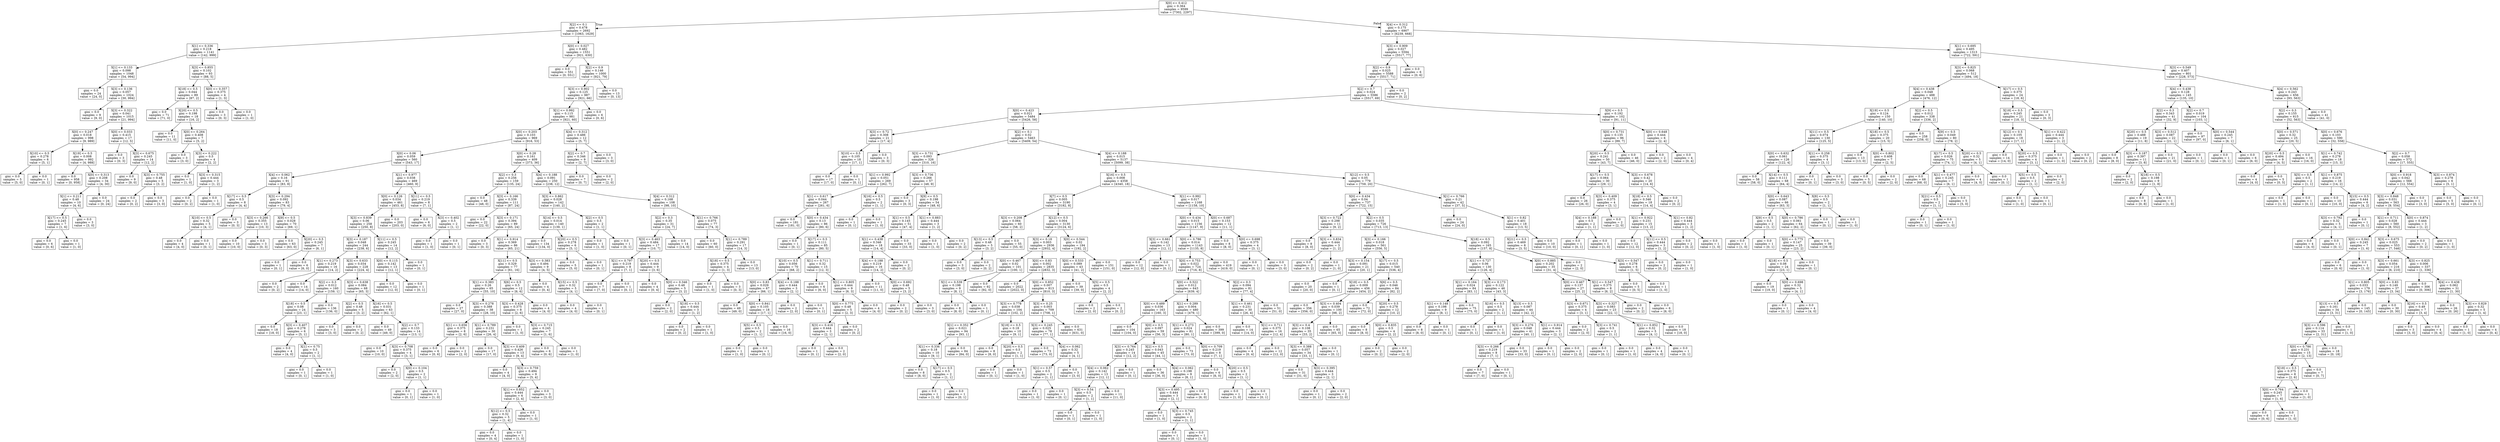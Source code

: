 digraph Tree {
node [shape=box] ;
0 [label="X[0] <= 0.412\ngini = 0.364\nsamples = 9599\nvalue = [7302, 2297]"] ;
1 [label="X[2] <= 0.1\ngini = 0.478\nsamples = 2692\nvalue = [1063, 1629]"] ;
0 -> 1 [labeldistance=2.5, labelangle=45, headlabel="True"] ;
2 [label="X[1] <= 0.336\ngini = 0.218\nsamples = 1141\nvalue = [142, 999]"] ;
1 -> 2 ;
3 [label="X[1] <= 0.133\ngini = 0.098\nsamples = 1048\nvalue = [54, 994]"] ;
2 -> 3 ;
4 [label="gini = 0.0\nsamples = 24\nvalue = [24, 0]"] ;
3 -> 4 ;
5 [label="X[3] <= 0.136\ngini = 0.057\nsamples = 1024\nvalue = [30, 994]"] ;
3 -> 5 ;
6 [label="gini = 0.0\nsamples = 9\nvalue = [9, 0]"] ;
5 -> 6 ;
7 [label="X[3] <= 0.322\ngini = 0.041\nsamples = 1015\nvalue = [21, 994]"] ;
5 -> 7 ;
8 [label="X[0] <= 0.247\ngini = 0.018\nsamples = 998\nvalue = [9, 989]"] ;
7 -> 8 ;
9 [label="X[10] <= 0.5\ngini = 0.278\nsamples = 6\nvalue = [5, 1]"] ;
8 -> 9 ;
10 [label="gini = 0.0\nsamples = 5\nvalue = [5, 0]"] ;
9 -> 10 ;
11 [label="gini = 0.0\nsamples = 1\nvalue = [0, 1]"] ;
9 -> 11 ;
12 [label="X[19] <= 0.5\ngini = 0.008\nsamples = 992\nvalue = [4, 988]"] ;
8 -> 12 ;
13 [label="gini = 0.0\nsamples = 958\nvalue = [0, 958]"] ;
12 -> 13 ;
14 [label="X[0] <= 0.313\ngini = 0.208\nsamples = 34\nvalue = [4, 30]"] ;
12 -> 14 ;
15 [label="X[1] <= 0.211\ngini = 0.48\nsamples = 10\nvalue = [4, 6]"] ;
14 -> 15 ;
16 [label="X[17] <= 0.5\ngini = 0.245\nsamples = 7\nvalue = [1, 6]"] ;
15 -> 16 ;
17 [label="gini = 0.0\nsamples = 6\nvalue = [0, 6]"] ;
16 -> 17 ;
18 [label="gini = 0.0\nsamples = 1\nvalue = [1, 0]"] ;
16 -> 18 ;
19 [label="gini = 0.0\nsamples = 3\nvalue = [3, 0]"] ;
15 -> 19 ;
20 [label="gini = 0.0\nsamples = 24\nvalue = [0, 24]"] ;
14 -> 20 ;
21 [label="X[0] <= 0.033\ngini = 0.415\nsamples = 17\nvalue = [12, 5]"] ;
7 -> 21 ;
22 [label="gini = 0.0\nsamples = 3\nvalue = [0, 3]"] ;
21 -> 22 ;
23 [label="X[3] <= 0.675\ngini = 0.245\nsamples = 14\nvalue = [12, 2]"] ;
21 -> 23 ;
24 [label="gini = 0.0\nsamples = 9\nvalue = [9, 0]"] ;
23 -> 24 ;
25 [label="X[3] <= 0.755\ngini = 0.48\nsamples = 5\nvalue = [3, 2]"] ;
23 -> 25 ;
26 [label="gini = 0.0\nsamples = 2\nvalue = [0, 2]"] ;
25 -> 26 ;
27 [label="gini = 0.0\nsamples = 3\nvalue = [3, 0]"] ;
25 -> 27 ;
28 [label="X[3] <= 0.855\ngini = 0.102\nsamples = 93\nvalue = [88, 5]"] ;
2 -> 28 ;
29 [label="X[18] <= 0.5\ngini = 0.044\nsamples = 89\nvalue = [87, 2]"] ;
28 -> 29 ;
30 [label="gini = 0.0\nsamples = 71\nvalue = [71, 0]"] ;
29 -> 30 ;
31 [label="X[20] <= 0.5\ngini = 0.198\nsamples = 18\nvalue = [16, 2]"] ;
29 -> 31 ;
32 [label="gini = 0.0\nsamples = 11\nvalue = [11, 0]"] ;
31 -> 32 ;
33 [label="X[0] <= 0.264\ngini = 0.408\nsamples = 7\nvalue = [5, 2]"] ;
31 -> 33 ;
34 [label="gini = 0.0\nsamples = 3\nvalue = [3, 0]"] ;
33 -> 34 ;
35 [label="X[3] <= 0.222\ngini = 0.5\nsamples = 4\nvalue = [2, 2]"] ;
33 -> 35 ;
36 [label="gini = 0.0\nsamples = 1\nvalue = [1, 0]"] ;
35 -> 36 ;
37 [label="X[3] <= 0.315\ngini = 0.444\nsamples = 3\nvalue = [1, 2]"] ;
35 -> 37 ;
38 [label="gini = 0.0\nsamples = 2\nvalue = [0, 2]"] ;
37 -> 38 ;
39 [label="gini = 0.0\nsamples = 1\nvalue = [1, 0]"] ;
37 -> 39 ;
40 [label="X[0] <= 0.357\ngini = 0.375\nsamples = 4\nvalue = [1, 3]"] ;
28 -> 40 ;
41 [label="gini = 0.0\nsamples = 3\nvalue = [0, 3]"] ;
40 -> 41 ;
42 [label="gini = 0.0\nsamples = 1\nvalue = [1, 0]"] ;
40 -> 42 ;
43 [label="X[0] <= 0.027\ngini = 0.482\nsamples = 1551\nvalue = [921, 630]"] ;
1 -> 43 ;
44 [label="gini = 0.0\nsamples = 551\nvalue = [0, 551]"] ;
43 -> 44 ;
45 [label="X[2] <= 0.9\ngini = 0.146\nsamples = 1000\nvalue = [921, 79]"] ;
43 -> 45 ;
46 [label="X[3] <= 0.902\ngini = 0.125\nsamples = 987\nvalue = [921, 66]"] ;
45 -> 46 ;
47 [label="X[1] <= 0.992\ngini = 0.115\nsamples = 981\nvalue = [921, 60]"] ;
46 -> 47 ;
48 [label="X[0] <= 0.203\ngini = 0.103\nsamples = 969\nvalue = [916, 53]"] ;
47 -> 48 ;
49 [label="X[0] <= 0.06\ngini = 0.059\nsamples = 560\nvalue = [543, 17]"] ;
48 -> 49 ;
50 [label="X[4] <= 0.062\ngini = 0.16\nsamples = 91\nvalue = [83, 8]"] ;
49 -> 50 ;
51 [label="X[17] <= 0.5\ngini = 0.5\nsamples = 8\nvalue = [4, 4]"] ;
50 -> 51 ;
52 [label="X[10] <= 0.5\ngini = 0.32\nsamples = 5\nvalue = [4, 1]"] ;
51 -> 52 ;
53 [label="gini = 0.0\nsamples = 4\nvalue = [4, 0]"] ;
52 -> 53 ;
54 [label="gini = 0.0\nsamples = 1\nvalue = [0, 1]"] ;
52 -> 54 ;
55 [label="gini = 0.0\nsamples = 3\nvalue = [0, 3]"] ;
51 -> 55 ;
56 [label="X[3] <= 0.294\ngini = 0.092\nsamples = 83\nvalue = [79, 4]"] ;
50 -> 56 ;
57 [label="X[3] <= 0.266\ngini = 0.355\nsamples = 13\nvalue = [10, 3]"] ;
56 -> 57 ;
58 [label="gini = 0.0\nsamples = 10\nvalue = [10, 0]"] ;
57 -> 58 ;
59 [label="gini = 0.0\nsamples = 3\nvalue = [0, 3]"] ;
57 -> 59 ;
60 [label="X[9] <= 0.5\ngini = 0.028\nsamples = 70\nvalue = [69, 1]"] ;
56 -> 60 ;
61 [label="gini = 0.0\nsamples = 63\nvalue = [63, 0]"] ;
60 -> 61 ;
62 [label="X[20] <= 0.5\ngini = 0.245\nsamples = 7\nvalue = [6, 1]"] ;
60 -> 62 ;
63 [label="gini = 0.0\nsamples = 1\nvalue = [0, 1]"] ;
62 -> 63 ;
64 [label="gini = 0.0\nsamples = 6\nvalue = [6, 0]"] ;
62 -> 64 ;
65 [label="X[1] <= 0.977\ngini = 0.038\nsamples = 469\nvalue = [460, 9]"] ;
49 -> 65 ;
66 [label="X[0] <= 0.126\ngini = 0.034\nsamples = 461\nvalue = [453, 8]"] ;
65 -> 66 ;
67 [label="X[3] <= 0.839\ngini = 0.06\nsamples = 258\nvalue = [250, 8]"] ;
66 -> 67 ;
68 [label="X[3] <= 0.187\ngini = 0.048\nsamples = 244\nvalue = [238, 6]"] ;
67 -> 68 ;
69 [label="X[1] <= 0.273\ngini = 0.219\nsamples = 16\nvalue = [14, 2]"] ;
68 -> 69 ;
70 [label="gini = 0.0\nsamples = 2\nvalue = [0, 2]"] ;
69 -> 70 ;
71 [label="gini = 0.0\nsamples = 14\nvalue = [14, 0]"] ;
69 -> 71 ;
72 [label="X[3] <= 0.633\ngini = 0.034\nsamples = 228\nvalue = [224, 4]"] ;
68 -> 72 ;
73 [label="X[2] <= 0.3\ngini = 0.012\nsamples = 160\nvalue = [159, 1]"] ;
72 -> 73 ;
74 [label="X[18] <= 0.5\ngini = 0.08\nsamples = 24\nvalue = [23, 1]"] ;
73 -> 74 ;
75 [label="gini = 0.0\nsamples = 18\nvalue = [18, 0]"] ;
74 -> 75 ;
76 [label="X[3] <= 0.407\ngini = 0.278\nsamples = 6\nvalue = [5, 1]"] ;
74 -> 76 ;
77 [label="gini = 0.0\nsamples = 4\nvalue = [4, 0]"] ;
76 -> 77 ;
78 [label="X[1] <= 0.75\ngini = 0.5\nsamples = 2\nvalue = [1, 1]"] ;
76 -> 78 ;
79 [label="gini = 0.0\nsamples = 1\nvalue = [0, 1]"] ;
78 -> 79 ;
80 [label="gini = 0.0\nsamples = 1\nvalue = [1, 0]"] ;
78 -> 80 ;
81 [label="gini = 0.0\nsamples = 136\nvalue = [136, 0]"] ;
73 -> 81 ;
82 [label="X[3] <= 0.638\ngini = 0.084\nsamples = 68\nvalue = [65, 3]"] ;
72 -> 82 ;
83 [label="X[2] <= 0.5\ngini = 0.48\nsamples = 5\nvalue = [3, 2]"] ;
82 -> 83 ;
84 [label="gini = 0.0\nsamples = 3\nvalue = [3, 0]"] ;
83 -> 84 ;
85 [label="gini = 0.0\nsamples = 2\nvalue = [0, 2]"] ;
83 -> 85 ;
86 [label="X[16] <= 0.5\ngini = 0.031\nsamples = 63\nvalue = [62, 1]"] ;
82 -> 86 ;
87 [label="gini = 0.0\nsamples = 49\nvalue = [49, 0]"] ;
86 -> 87 ;
88 [label="X[2] <= 0.7\ngini = 0.133\nsamples = 14\nvalue = [13, 1]"] ;
86 -> 88 ;
89 [label="gini = 0.0\nsamples = 10\nvalue = [10, 0]"] ;
88 -> 89 ;
90 [label="X[3] <= 0.708\ngini = 0.375\nsamples = 4\nvalue = [3, 1]"] ;
88 -> 90 ;
91 [label="gini = 0.0\nsamples = 2\nvalue = [2, 0]"] ;
90 -> 91 ;
92 [label="X[0] <= 0.104\ngini = 0.5\nsamples = 2\nvalue = [1, 1]"] ;
90 -> 92 ;
93 [label="gini = 0.0\nsamples = 1\nvalue = [0, 1]"] ;
92 -> 93 ;
94 [label="gini = 0.0\nsamples = 1\nvalue = [1, 0]"] ;
92 -> 94 ;
95 [label="X[11] <= 0.5\ngini = 0.245\nsamples = 14\nvalue = [12, 2]"] ;
67 -> 95 ;
96 [label="X[0] <= 0.115\ngini = 0.142\nsamples = 13\nvalue = [12, 1]"] ;
95 -> 96 ;
97 [label="gini = 0.0\nsamples = 12\nvalue = [12, 0]"] ;
96 -> 97 ;
98 [label="gini = 0.0\nsamples = 1\nvalue = [0, 1]"] ;
96 -> 98 ;
99 [label="gini = 0.0\nsamples = 1\nvalue = [0, 1]"] ;
95 -> 99 ;
100 [label="gini = 0.0\nsamples = 203\nvalue = [203, 0]"] ;
66 -> 100 ;
101 [label="X[11] <= 0.5\ngini = 0.219\nsamples = 8\nvalue = [7, 1]"] ;
65 -> 101 ;
102 [label="gini = 0.0\nsamples = 6\nvalue = [6, 0]"] ;
101 -> 102 ;
103 [label="X[3] <= 0.402\ngini = 0.5\nsamples = 2\nvalue = [1, 1]"] ;
101 -> 103 ;
104 [label="gini = 0.0\nsamples = 1\nvalue = [1, 0]"] ;
103 -> 104 ;
105 [label="gini = 0.0\nsamples = 1\nvalue = [0, 1]"] ;
103 -> 105 ;
106 [label="X[0] <= 0.28\ngini = 0.161\nsamples = 409\nvalue = [373, 36]"] ;
48 -> 106 ;
107 [label="X[2] <= 0.3\ngini = 0.256\nsamples = 159\nvalue = [135, 24]"] ;
106 -> 107 ;
108 [label="gini = 0.0\nsamples = 48\nvalue = [48, 0]"] ;
107 -> 108 ;
109 [label="X[3] <= 0.166\ngini = 0.339\nsamples = 111\nvalue = [87, 24]"] ;
107 -> 109 ;
110 [label="gini = 0.0\nsamples = 22\nvalue = [22, 0]"] ;
109 -> 110 ;
111 [label="X[3] <= 0.171\ngini = 0.394\nsamples = 89\nvalue = [65, 24]"] ;
109 -> 111 ;
112 [label="gini = 0.0\nsamples = 3\nvalue = [0, 3]"] ;
111 -> 112 ;
113 [label="X[1] <= 0.914\ngini = 0.369\nsamples = 86\nvalue = [65, 21]"] ;
111 -> 113 ;
114 [label="X[11] <= 0.5\ngini = 0.329\nsamples = 77\nvalue = [61, 16]"] ;
113 -> 114 ;
115 [label="X[1] <= 0.383\ngini = 0.26\nsamples = 65\nvalue = [55, 10]"] ;
114 -> 115 ;
116 [label="gini = 0.0\nsamples = 27\nvalue = [27, 0]"] ;
115 -> 116 ;
117 [label="X[3] <= 0.278\ngini = 0.388\nsamples = 38\nvalue = [28, 10]"] ;
115 -> 117 ;
118 [label="X[1] <= 0.656\ngini = 0.375\nsamples = 8\nvalue = [2, 6]"] ;
117 -> 118 ;
119 [label="gini = 0.0\nsamples = 6\nvalue = [0, 6]"] ;
118 -> 119 ;
120 [label="gini = 0.0\nsamples = 2\nvalue = [2, 0]"] ;
118 -> 120 ;
121 [label="X[1] <= 0.789\ngini = 0.231\nsamples = 30\nvalue = [26, 4]"] ;
117 -> 121 ;
122 [label="gini = 0.0\nsamples = 17\nvalue = [17, 0]"] ;
121 -> 122 ;
123 [label="X[3] <= 0.409\ngini = 0.426\nsamples = 13\nvalue = [9, 4]"] ;
121 -> 123 ;
124 [label="gini = 0.0\nsamples = 4\nvalue = [4, 0]"] ;
123 -> 124 ;
125 [label="X[3] <= 0.759\ngini = 0.494\nsamples = 9\nvalue = [5, 4]"] ;
123 -> 125 ;
126 [label="X[1] <= 0.852\ngini = 0.444\nsamples = 6\nvalue = [2, 4]"] ;
125 -> 126 ;
127 [label="X[12] <= 0.5\ngini = 0.32\nsamples = 5\nvalue = [1, 4]"] ;
126 -> 127 ;
128 [label="gini = 0.0\nsamples = 4\nvalue = [0, 4]"] ;
127 -> 128 ;
129 [label="gini = 0.0\nsamples = 1\nvalue = [1, 0]"] ;
127 -> 129 ;
130 [label="gini = 0.0\nsamples = 1\nvalue = [1, 0]"] ;
126 -> 130 ;
131 [label="gini = 0.0\nsamples = 3\nvalue = [3, 0]"] ;
125 -> 131 ;
132 [label="X[6] <= 0.5\ngini = 0.5\nsamples = 12\nvalue = [6, 6]"] ;
114 -> 132 ;
133 [label="X[3] <= 0.428\ngini = 0.375\nsamples = 8\nvalue = [2, 6]"] ;
132 -> 133 ;
134 [label="gini = 0.0\nsamples = 1\nvalue = [1, 0]"] ;
133 -> 134 ;
135 [label="X[3] <= 0.715\ngini = 0.245\nsamples = 7\nvalue = [1, 6]"] ;
133 -> 135 ;
136 [label="gini = 0.0\nsamples = 6\nvalue = [0, 6]"] ;
135 -> 136 ;
137 [label="gini = 0.0\nsamples = 1\nvalue = [1, 0]"] ;
135 -> 137 ;
138 [label="gini = 0.0\nsamples = 4\nvalue = [4, 0]"] ;
132 -> 138 ;
139 [label="X[3] <= 0.383\ngini = 0.494\nsamples = 9\nvalue = [4, 5]"] ;
113 -> 139 ;
140 [label="gini = 0.0\nsamples = 4\nvalue = [0, 4]"] ;
139 -> 140 ;
141 [label="X[15] <= 0.5\ngini = 0.32\nsamples = 5\nvalue = [4, 1]"] ;
139 -> 141 ;
142 [label="gini = 0.0\nsamples = 4\nvalue = [4, 0]"] ;
141 -> 142 ;
143 [label="gini = 0.0\nsamples = 1\nvalue = [0, 1]"] ;
141 -> 143 ;
144 [label="X[4] <= 0.188\ngini = 0.091\nsamples = 250\nvalue = [238, 12]"] ;
106 -> 144 ;
145 [label="X[3] <= 0.862\ngini = 0.028\nsamples = 142\nvalue = [140, 2]"] ;
144 -> 145 ;
146 [label="X[14] <= 0.5\ngini = 0.014\nsamples = 140\nvalue = [139, 1]"] ;
145 -> 146 ;
147 [label="gini = 0.0\nsamples = 134\nvalue = [134, 0]"] ;
146 -> 147 ;
148 [label="X[20] <= 0.5\ngini = 0.278\nsamples = 6\nvalue = [5, 1]"] ;
146 -> 148 ;
149 [label="gini = 0.0\nsamples = 5\nvalue = [5, 0]"] ;
148 -> 149 ;
150 [label="gini = 0.0\nsamples = 1\nvalue = [0, 1]"] ;
148 -> 150 ;
151 [label="X[2] <= 0.5\ngini = 0.5\nsamples = 2\nvalue = [1, 1]"] ;
145 -> 151 ;
152 [label="gini = 0.0\nsamples = 1\nvalue = [1, 0]"] ;
151 -> 152 ;
153 [label="gini = 0.0\nsamples = 1\nvalue = [0, 1]"] ;
151 -> 153 ;
154 [label="X[4] <= 0.312\ngini = 0.168\nsamples = 108\nvalue = [98, 10]"] ;
144 -> 154 ;
155 [label="X[2] <= 0.3\ngini = 0.35\nsamples = 31\nvalue = [24, 7]"] ;
154 -> 155 ;
156 [label="X[3] <= 0.463\ngini = 0.484\nsamples = 17\nvalue = [10, 7]"] ;
155 -> 156 ;
157 [label="X[1] <= 0.797\ngini = 0.219\nsamples = 8\nvalue = [7, 1]"] ;
156 -> 157 ;
158 [label="gini = 0.0\nsamples = 7\nvalue = [7, 0]"] ;
157 -> 158 ;
159 [label="gini = 0.0\nsamples = 1\nvalue = [0, 1]"] ;
157 -> 159 ;
160 [label="X[20] <= 0.5\ngini = 0.444\nsamples = 9\nvalue = [3, 6]"] ;
156 -> 160 ;
161 [label="gini = 0.0\nsamples = 4\nvalue = [0, 4]"] ;
160 -> 161 ;
162 [label="X[0] <= 0.346\ngini = 0.48\nsamples = 5\nvalue = [3, 2]"] ;
160 -> 162 ;
163 [label="gini = 0.0\nsamples = 2\nvalue = [2, 0]"] ;
162 -> 163 ;
164 [label="X[18] <= 0.5\ngini = 0.444\nsamples = 3\nvalue = [1, 2]"] ;
162 -> 164 ;
165 [label="gini = 0.0\nsamples = 2\nvalue = [0, 2]"] ;
164 -> 165 ;
166 [label="gini = 0.0\nsamples = 1\nvalue = [1, 0]"] ;
164 -> 166 ;
167 [label="gini = 0.0\nsamples = 14\nvalue = [14, 0]"] ;
155 -> 167 ;
168 [label="X[1] <= 0.766\ngini = 0.075\nsamples = 77\nvalue = [74, 3]"] ;
154 -> 168 ;
169 [label="gini = 0.0\nsamples = 60\nvalue = [60, 0]"] ;
168 -> 169 ;
170 [label="X[1] <= 0.789\ngini = 0.291\nsamples = 17\nvalue = [14, 3]"] ;
168 -> 170 ;
171 [label="X[18] <= 0.5\ngini = 0.375\nsamples = 4\nvalue = [1, 3]"] ;
170 -> 171 ;
172 [label="gini = 0.0\nsamples = 1\nvalue = [1, 0]"] ;
171 -> 172 ;
173 [label="gini = 0.0\nsamples = 3\nvalue = [0, 3]"] ;
171 -> 173 ;
174 [label="gini = 0.0\nsamples = 13\nvalue = [13, 0]"] ;
170 -> 174 ;
175 [label="X[4] <= 0.312\ngini = 0.486\nsamples = 12\nvalue = [5, 7]"] ;
47 -> 175 ;
176 [label="X[2] <= 0.7\ngini = 0.346\nsamples = 9\nvalue = [2, 7]"] ;
175 -> 176 ;
177 [label="gini = 0.0\nsamples = 7\nvalue = [0, 7]"] ;
176 -> 177 ;
178 [label="gini = 0.0\nsamples = 2\nvalue = [2, 0]"] ;
176 -> 178 ;
179 [label="gini = 0.0\nsamples = 3\nvalue = [3, 0]"] ;
175 -> 179 ;
180 [label="gini = 0.0\nsamples = 6\nvalue = [0, 6]"] ;
46 -> 180 ;
181 [label="gini = 0.0\nsamples = 13\nvalue = [0, 13]"] ;
45 -> 181 ;
182 [label="X[4] <= 0.312\ngini = 0.175\nsamples = 6907\nvalue = [6239, 668]"] ;
0 -> 182 [labeldistance=2.5, labelangle=-45, headlabel="False"] ;
183 [label="X[3] <= 0.909\ngini = 0.027\nsamples = 5594\nvalue = [5517, 77]"] ;
182 -> 183 ;
184 [label="X[2] <= 0.9\ngini = 0.025\nsamples = 5588\nvalue = [5517, 71]"] ;
183 -> 184 ;
185 [label="X[2] <= 0.7\ngini = 0.024\nsamples = 5586\nvalue = [5517, 69]"] ;
184 -> 185 ;
186 [label="X[0] <= 0.423\ngini = 0.021\nsamples = 5484\nvalue = [5426, 58]"] ;
185 -> 186 ;
187 [label="X[3] <= 0.72\ngini = 0.308\nsamples = 21\nvalue = [17, 4]"] ;
186 -> 187 ;
188 [label="X[10] <= 0.5\ngini = 0.105\nsamples = 18\nvalue = [17, 1]"] ;
187 -> 188 ;
189 [label="gini = 0.0\nsamples = 17\nvalue = [17, 0]"] ;
188 -> 189 ;
190 [label="gini = 0.0\nsamples = 1\nvalue = [0, 1]"] ;
188 -> 190 ;
191 [label="gini = 0.0\nsamples = 3\nvalue = [0, 3]"] ;
187 -> 191 ;
192 [label="X[2] <= 0.1\ngini = 0.02\nsamples = 5463\nvalue = [5409, 54]"] ;
186 -> 192 ;
193 [label="X[3] <= 0.731\ngini = 0.093\nsamples = 326\nvalue = [310, 16]"] ;
192 -> 193 ;
194 [label="X[1] <= 0.992\ngini = 0.051\nsamples = 269\nvalue = [262, 7]"] ;
193 -> 194 ;
195 [label="X[1] <= 0.617\ngini = 0.044\nsamples = 267\nvalue = [261, 6]"] ;
194 -> 195 ;
196 [label="gini = 0.0\nsamples = 181\nvalue = [181, 0]"] ;
195 -> 196 ;
197 [label="X[0] <= 0.434\ngini = 0.13\nsamples = 86\nvalue = [80, 6]"] ;
195 -> 197 ;
198 [label="gini = 0.0\nsamples = 1\nvalue = [0, 1]"] ;
197 -> 198 ;
199 [label="X[17] <= 0.5\ngini = 0.111\nsamples = 85\nvalue = [80, 5]"] ;
197 -> 199 ;
200 [label="X[10] <= 0.5\ngini = 0.056\nsamples = 70\nvalue = [68, 2]"] ;
199 -> 200 ;
201 [label="X[0] <= 0.83\ngini = 0.029\nsamples = 67\nvalue = [66, 1]"] ;
200 -> 201 ;
202 [label="gini = 0.0\nsamples = 49\nvalue = [49, 0]"] ;
201 -> 202 ;
203 [label="X[0] <= 0.841\ngini = 0.105\nsamples = 18\nvalue = [17, 1]"] ;
201 -> 203 ;
204 [label="X[5] <= 0.5\ngini = 0.5\nsamples = 2\nvalue = [1, 1]"] ;
203 -> 204 ;
205 [label="gini = 0.0\nsamples = 1\nvalue = [1, 0]"] ;
204 -> 205 ;
206 [label="gini = 0.0\nsamples = 1\nvalue = [0, 1]"] ;
204 -> 206 ;
207 [label="gini = 0.0\nsamples = 16\nvalue = [16, 0]"] ;
203 -> 207 ;
208 [label="X[4] <= 0.188\ngini = 0.444\nsamples = 3\nvalue = [2, 1]"] ;
200 -> 208 ;
209 [label="gini = 0.0\nsamples = 2\nvalue = [2, 0]"] ;
208 -> 209 ;
210 [label="gini = 0.0\nsamples = 1\nvalue = [0, 1]"] ;
208 -> 210 ;
211 [label="X[1] <= 0.711\ngini = 0.32\nsamples = 15\nvalue = [12, 3]"] ;
199 -> 211 ;
212 [label="gini = 0.0\nsamples = 6\nvalue = [6, 0]"] ;
211 -> 212 ;
213 [label="X[1] <= 0.805\ngini = 0.444\nsamples = 9\nvalue = [6, 3]"] ;
211 -> 213 ;
214 [label="X[0] <= 0.775\ngini = 0.48\nsamples = 5\nvalue = [2, 3]"] ;
213 -> 214 ;
215 [label="X[3] <= 0.416\ngini = 0.444\nsamples = 3\nvalue = [2, 1]"] ;
214 -> 215 ;
216 [label="gini = 0.0\nsamples = 1\nvalue = [0, 1]"] ;
215 -> 216 ;
217 [label="gini = 0.0\nsamples = 2\nvalue = [2, 0]"] ;
215 -> 217 ;
218 [label="gini = 0.0\nsamples = 2\nvalue = [0, 2]"] ;
214 -> 218 ;
219 [label="gini = 0.0\nsamples = 4\nvalue = [4, 0]"] ;
213 -> 219 ;
220 [label="X[16] <= 0.5\ngini = 0.5\nsamples = 2\nvalue = [1, 1]"] ;
194 -> 220 ;
221 [label="gini = 0.0\nsamples = 1\nvalue = [0, 1]"] ;
220 -> 221 ;
222 [label="gini = 0.0\nsamples = 1\nvalue = [1, 0]"] ;
220 -> 222 ;
223 [label="X[3] <= 0.736\ngini = 0.266\nsamples = 57\nvalue = [48, 9]"] ;
193 -> 223 ;
224 [label="gini = 0.0\nsamples = 3\nvalue = [0, 3]"] ;
223 -> 224 ;
225 [label="X[9] <= 0.5\ngini = 0.198\nsamples = 54\nvalue = [48, 6]"] ;
223 -> 225 ;
226 [label="X[1] <= 0.5\ngini = 0.145\nsamples = 51\nvalue = [47, 4]"] ;
225 -> 226 ;
227 [label="X[1] <= 0.438\ngini = 0.346\nsamples = 18\nvalue = [14, 4]"] ;
226 -> 227 ;
228 [label="X[4] <= 0.188\ngini = 0.219\nsamples = 16\nvalue = [14, 2]"] ;
227 -> 228 ;
229 [label="gini = 0.0\nsamples = 11\nvalue = [11, 0]"] ;
228 -> 229 ;
230 [label="X[0] <= 0.692\ngini = 0.48\nsamples = 5\nvalue = [3, 2]"] ;
228 -> 230 ;
231 [label="gini = 0.0\nsamples = 2\nvalue = [0, 2]"] ;
230 -> 231 ;
232 [label="gini = 0.0\nsamples = 3\nvalue = [3, 0]"] ;
230 -> 232 ;
233 [label="gini = 0.0\nsamples = 2\nvalue = [0, 2]"] ;
227 -> 233 ;
234 [label="gini = 0.0\nsamples = 33\nvalue = [33, 0]"] ;
226 -> 234 ;
235 [label="X[1] <= 0.883\ngini = 0.444\nsamples = 3\nvalue = [1, 2]"] ;
225 -> 235 ;
236 [label="gini = 0.0\nsamples = 1\nvalue = [1, 0]"] ;
235 -> 236 ;
237 [label="gini = 0.0\nsamples = 2\nvalue = [0, 2]"] ;
235 -> 237 ;
238 [label="X[4] <= 0.188\ngini = 0.015\nsamples = 5137\nvalue = [5099, 38]"] ;
192 -> 238 ;
239 [label="X[16] <= 0.5\ngini = 0.008\nsamples = 4358\nvalue = [4340, 18]"] ;
238 -> 239 ;
240 [label="X[7] <= 0.5\ngini = 0.005\nsamples = 3190\nvalue = [3182, 8]"] ;
239 -> 240 ;
241 [label="X[3] <= 0.208\ngini = 0.064\nsamples = 60\nvalue = [58, 2]"] ;
240 -> 241 ;
242 [label="X[13] <= 0.5\ngini = 0.48\nsamples = 5\nvalue = [3, 2]"] ;
241 -> 242 ;
243 [label="gini = 0.0\nsamples = 3\nvalue = [3, 0]"] ;
242 -> 243 ;
244 [label="gini = 0.0\nsamples = 2\nvalue = [0, 2]"] ;
242 -> 244 ;
245 [label="gini = 0.0\nsamples = 55\nvalue = [55, 0]"] ;
241 -> 245 ;
246 [label="X[12] <= 0.5\ngini = 0.004\nsamples = 3130\nvalue = [3124, 6]"] ;
240 -> 246 ;
247 [label="X[3] <= 0.18\ngini = 0.003\nsamples = 2936\nvalue = [2932, 4]"] ;
246 -> 247 ;
248 [label="X[0] <= 0.467\ngini = 0.02\nsamples = 101\nvalue = [100, 1]"] ;
247 -> 248 ;
249 [label="X[1] <= 0.539\ngini = 0.198\nsamples = 9\nvalue = [8, 1]"] ;
248 -> 249 ;
250 [label="gini = 0.0\nsamples = 8\nvalue = [8, 0]"] ;
249 -> 250 ;
251 [label="gini = 0.0\nsamples = 1\nvalue = [0, 1]"] ;
249 -> 251 ;
252 [label="gini = 0.0\nsamples = 92\nvalue = [92, 0]"] ;
248 -> 252 ;
253 [label="X[0] <= 0.83\ngini = 0.002\nsamples = 2835\nvalue = [2832, 3]"] ;
247 -> 253 ;
254 [label="gini = 0.0\nsamples = 2022\nvalue = [2022, 0]"] ;
253 -> 254 ;
255 [label="X[0] <= 0.852\ngini = 0.007\nsamples = 813\nvalue = [810, 3]"] ;
253 -> 255 ;
256 [label="X[3] <= 0.778\ngini = 0.038\nsamples = 104\nvalue = [102, 2]"] ;
255 -> 256 ;
257 [label="X[1] <= 0.352\ngini = 0.021\nsamples = 94\nvalue = [93, 1]"] ;
256 -> 257 ;
258 [label="X[1] <= 0.336\ngini = 0.18\nsamples = 10\nvalue = [9, 1]"] ;
257 -> 258 ;
259 [label="gini = 0.0\nsamples = 8\nvalue = [8, 0]"] ;
258 -> 259 ;
260 [label="X[17] <= 0.5\ngini = 0.5\nsamples = 2\nvalue = [1, 1]"] ;
258 -> 260 ;
261 [label="gini = 0.0\nsamples = 1\nvalue = [1, 0]"] ;
260 -> 261 ;
262 [label="gini = 0.0\nsamples = 1\nvalue = [0, 1]"] ;
260 -> 262 ;
263 [label="gini = 0.0\nsamples = 84\nvalue = [84, 0]"] ;
257 -> 263 ;
264 [label="X[18] <= 0.5\ngini = 0.18\nsamples = 10\nvalue = [9, 1]"] ;
256 -> 264 ;
265 [label="gini = 0.0\nsamples = 8\nvalue = [8, 0]"] ;
264 -> 265 ;
266 [label="X[20] <= 0.5\ngini = 0.5\nsamples = 2\nvalue = [1, 1]"] ;
264 -> 266 ;
267 [label="gini = 0.0\nsamples = 1\nvalue = [0, 1]"] ;
266 -> 267 ;
268 [label="gini = 0.0\nsamples = 1\nvalue = [1, 0]"] ;
266 -> 268 ;
269 [label="X[3] <= 0.25\ngini = 0.003\nsamples = 709\nvalue = [708, 1]"] ;
255 -> 269 ;
270 [label="X[3] <= 0.245\ngini = 0.025\nsamples = 78\nvalue = [77, 1]"] ;
269 -> 270 ;
271 [label="gini = 0.0\nsamples = 73\nvalue = [73, 0]"] ;
270 -> 271 ;
272 [label="X[4] <= 0.062\ngini = 0.32\nsamples = 5\nvalue = [4, 1]"] ;
270 -> 272 ;
273 [label="X[1] <= 0.57\ngini = 0.5\nsamples = 2\nvalue = [1, 1]"] ;
272 -> 273 ;
274 [label="gini = 0.0\nsamples = 1\nvalue = [1, 0]"] ;
273 -> 274 ;
275 [label="gini = 0.0\nsamples = 1\nvalue = [0, 1]"] ;
273 -> 275 ;
276 [label="gini = 0.0\nsamples = 3\nvalue = [3, 0]"] ;
272 -> 276 ;
277 [label="gini = 0.0\nsamples = 631\nvalue = [631, 0]"] ;
269 -> 277 ;
278 [label="X[0] <= 0.544\ngini = 0.02\nsamples = 194\nvalue = [192, 2]"] ;
246 -> 278 ;
279 [label="X[0] <= 0.533\ngini = 0.089\nsamples = 43\nvalue = [41, 2]"] ;
278 -> 279 ;
280 [label="gini = 0.0\nsamples = 39\nvalue = [39, 0]"] ;
279 -> 280 ;
281 [label="X[5] <= 0.5\ngini = 0.5\nsamples = 4\nvalue = [2, 2]"] ;
279 -> 281 ;
282 [label="gini = 0.0\nsamples = 2\nvalue = [2, 0]"] ;
281 -> 282 ;
283 [label="gini = 0.0\nsamples = 2\nvalue = [0, 2]"] ;
281 -> 283 ;
284 [label="gini = 0.0\nsamples = 151\nvalue = [151, 0]"] ;
278 -> 284 ;
285 [label="X[1] <= 0.992\ngini = 0.017\nsamples = 1168\nvalue = [1158, 10]"] ;
239 -> 285 ;
286 [label="X[0] <= 0.434\ngini = 0.015\nsamples = 1156\nvalue = [1147, 9]"] ;
285 -> 286 ;
287 [label="X[3] <= 0.661\ngini = 0.142\nsamples = 13\nvalue = [12, 1]"] ;
286 -> 287 ;
288 [label="gini = 0.0\nsamples = 12\nvalue = [12, 0]"] ;
287 -> 288 ;
289 [label="gini = 0.0\nsamples = 1\nvalue = [0, 1]"] ;
287 -> 289 ;
290 [label="X[0] <= 0.786\ngini = 0.014\nsamples = 1143\nvalue = [1135, 8]"] ;
286 -> 290 ;
291 [label="X[0] <= 0.753\ngini = 0.022\nsamples = 724\nvalue = [716, 8]"] ;
290 -> 291 ;
292 [label="X[0] <= 0.522\ngini = 0.012\nsamples = 643\nvalue = [639, 4]"] ;
291 -> 292 ;
293 [label="X[0] <= 0.489\ngini = 0.036\nsamples = 163\nvalue = [160, 3]"] ;
292 -> 293 ;
294 [label="gini = 0.0\nsamples = 104\nvalue = [104, 0]"] ;
293 -> 294 ;
295 [label="X[0] <= 0.5\ngini = 0.097\nsamples = 59\nvalue = [56, 3]"] ;
293 -> 295 ;
296 [label="X[3] <= 0.764\ngini = 0.245\nsamples = 14\nvalue = [12, 2]"] ;
295 -> 296 ;
297 [label="X[4] <= 0.062\ngini = 0.142\nsamples = 13\nvalue = [12, 1]"] ;
296 -> 297 ;
298 [label="X[3] <= 0.54\ngini = 0.5\nsamples = 2\nvalue = [1, 1]"] ;
297 -> 298 ;
299 [label="gini = 0.0\nsamples = 1\nvalue = [0, 1]"] ;
298 -> 299 ;
300 [label="gini = 0.0\nsamples = 1\nvalue = [1, 0]"] ;
298 -> 300 ;
301 [label="gini = 0.0\nsamples = 11\nvalue = [11, 0]"] ;
297 -> 301 ;
302 [label="gini = 0.0\nsamples = 1\nvalue = [0, 1]"] ;
296 -> 302 ;
303 [label="X[2] <= 0.5\ngini = 0.043\nsamples = 45\nvalue = [44, 1]"] ;
295 -> 303 ;
304 [label="gini = 0.0\nsamples = 36\nvalue = [36, 0]"] ;
303 -> 304 ;
305 [label="X[4] <= 0.062\ngini = 0.198\nsamples = 9\nvalue = [8, 1]"] ;
303 -> 305 ;
306 [label="X[3] <= 0.495\ngini = 0.444\nsamples = 3\nvalue = [2, 1]"] ;
305 -> 306 ;
307 [label="gini = 0.0\nsamples = 1\nvalue = [1, 0]"] ;
306 -> 307 ;
308 [label="X[3] <= 0.745\ngini = 0.5\nsamples = 2\nvalue = [1, 1]"] ;
306 -> 308 ;
309 [label="gini = 0.0\nsamples = 1\nvalue = [0, 1]"] ;
308 -> 309 ;
310 [label="gini = 0.0\nsamples = 1\nvalue = [1, 0]"] ;
308 -> 310 ;
311 [label="gini = 0.0\nsamples = 6\nvalue = [6, 0]"] ;
305 -> 311 ;
312 [label="X[1] <= 0.289\ngini = 0.004\nsamples = 480\nvalue = [479, 1]"] ;
292 -> 312 ;
313 [label="X[1] <= 0.273\ngini = 0.024\nsamples = 81\nvalue = [80, 1]"] ;
312 -> 313 ;
314 [label="gini = 0.0\nsamples = 73\nvalue = [73, 0]"] ;
313 -> 314 ;
315 [label="X[0] <= 0.709\ngini = 0.219\nsamples = 8\nvalue = [7, 1]"] ;
313 -> 315 ;
316 [label="gini = 0.0\nsamples = 6\nvalue = [6, 0]"] ;
315 -> 316 ;
317 [label="X[20] <= 0.5\ngini = 0.5\nsamples = 2\nvalue = [1, 1]"] ;
315 -> 317 ;
318 [label="gini = 0.0\nsamples = 1\nvalue = [1, 0]"] ;
317 -> 318 ;
319 [label="gini = 0.0\nsamples = 1\nvalue = [0, 1]"] ;
317 -> 319 ;
320 [label="gini = 0.0\nsamples = 399\nvalue = [399, 0]"] ;
312 -> 320 ;
321 [label="X[2] <= 0.3\ngini = 0.094\nsamples = 81\nvalue = [77, 4]"] ;
291 -> 321 ;
322 [label="X[1] <= 0.461\ngini = 0.231\nsamples = 30\nvalue = [26, 4]"] ;
321 -> 322 ;
323 [label="gini = 0.0\nsamples = 14\nvalue = [14, 0]"] ;
322 -> 323 ;
324 [label="X[1] <= 0.711\ngini = 0.375\nsamples = 16\nvalue = [12, 4]"] ;
322 -> 324 ;
325 [label="gini = 0.0\nsamples = 4\nvalue = [0, 4]"] ;
324 -> 325 ;
326 [label="gini = 0.0\nsamples = 12\nvalue = [12, 0]"] ;
324 -> 326 ;
327 [label="gini = 0.0\nsamples = 51\nvalue = [51, 0]"] ;
321 -> 327 ;
328 [label="gini = 0.0\nsamples = 419\nvalue = [419, 0]"] ;
290 -> 328 ;
329 [label="X[0] <= 0.687\ngini = 0.153\nsamples = 12\nvalue = [11, 1]"] ;
285 -> 329 ;
330 [label="gini = 0.0\nsamples = 8\nvalue = [8, 0]"] ;
329 -> 330 ;
331 [label="X[0] <= 0.698\ngini = 0.375\nsamples = 4\nvalue = [3, 1]"] ;
329 -> 331 ;
332 [label="gini = 0.0\nsamples = 1\nvalue = [0, 1]"] ;
331 -> 332 ;
333 [label="gini = 0.0\nsamples = 3\nvalue = [3, 0]"] ;
331 -> 333 ;
334 [label="X[12] <= 0.5\ngini = 0.05\nsamples = 779\nvalue = [759, 20]"] ;
238 -> 334 ;
335 [label="X[0] <= 0.434\ngini = 0.04\nsamples = 737\nvalue = [722, 15]"] ;
334 -> 335 ;
336 [label="X[3] <= 0.722\ngini = 0.298\nsamples = 11\nvalue = [9, 2]"] ;
335 -> 336 ;
337 [label="gini = 0.0\nsamples = 8\nvalue = [8, 0]"] ;
336 -> 337 ;
338 [label="X[3] <= 0.834\ngini = 0.444\nsamples = 3\nvalue = [1, 2]"] ;
336 -> 338 ;
339 [label="gini = 0.0\nsamples = 2\nvalue = [0, 2]"] ;
338 -> 339 ;
340 [label="gini = 0.0\nsamples = 1\nvalue = [1, 0]"] ;
338 -> 340 ;
341 [label="X[2] <= 0.5\ngini = 0.035\nsamples = 726\nvalue = [713, 13]"] ;
335 -> 341 ;
342 [label="X[3] <= 0.166\ngini = 0.018\nsamples = 561\nvalue = [556, 5]"] ;
341 -> 342 ;
343 [label="X[3] <= 0.154\ngini = 0.091\nsamples = 21\nvalue = [20, 1]"] ;
342 -> 343 ;
344 [label="gini = 0.0\nsamples = 20\nvalue = [20, 0]"] ;
343 -> 344 ;
345 [label="gini = 0.0\nsamples = 1\nvalue = [0, 1]"] ;
343 -> 345 ;
346 [label="X[17] <= 0.5\ngini = 0.015\nsamples = 540\nvalue = [536, 4]"] ;
342 -> 346 ;
347 [label="X[18] <= 0.5\ngini = 0.009\nsamples = 456\nvalue = [454, 2]"] ;
346 -> 347 ;
348 [label="gini = 0.0\nsamples = 356\nvalue = [356, 0]"] ;
347 -> 348 ;
349 [label="X[3] <= 0.404\ngini = 0.039\nsamples = 100\nvalue = [98, 2]"] ;
347 -> 349 ;
350 [label="X[3] <= 0.4\ngini = 0.108\nsamples = 35\nvalue = [33, 2]"] ;
349 -> 350 ;
351 [label="X[3] <= 0.388\ngini = 0.057\nsamples = 34\nvalue = [33, 1]"] ;
350 -> 351 ;
352 [label="gini = 0.0\nsamples = 31\nvalue = [31, 0]"] ;
351 -> 352 ;
353 [label="X[3] <= 0.395\ngini = 0.444\nsamples = 3\nvalue = [2, 1]"] ;
351 -> 353 ;
354 [label="gini = 0.0\nsamples = 1\nvalue = [0, 1]"] ;
353 -> 354 ;
355 [label="gini = 0.0\nsamples = 2\nvalue = [2, 0]"] ;
353 -> 355 ;
356 [label="gini = 0.0\nsamples = 1\nvalue = [0, 1]"] ;
350 -> 356 ;
357 [label="gini = 0.0\nsamples = 65\nvalue = [65, 0]"] ;
349 -> 357 ;
358 [label="X[6] <= 0.5\ngini = 0.046\nsamples = 84\nvalue = [82, 2]"] ;
346 -> 358 ;
359 [label="gini = 0.0\nsamples = 72\nvalue = [72, 0]"] ;
358 -> 359 ;
360 [label="X[20] <= 0.5\ngini = 0.278\nsamples = 12\nvalue = [10, 2]"] ;
358 -> 360 ;
361 [label="gini = 0.0\nsamples = 8\nvalue = [8, 0]"] ;
360 -> 361 ;
362 [label="X[0] <= 0.835\ngini = 0.5\nsamples = 4\nvalue = [2, 2]"] ;
360 -> 362 ;
363 [label="gini = 0.0\nsamples = 2\nvalue = [0, 2]"] ;
362 -> 363 ;
364 [label="gini = 0.0\nsamples = 2\nvalue = [2, 0]"] ;
362 -> 364 ;
365 [label="X[18] <= 0.5\ngini = 0.092\nsamples = 165\nvalue = [157, 8]"] ;
341 -> 365 ;
366 [label="X[1] <= 0.727\ngini = 0.06\nsamples = 130\nvalue = [126, 4]"] ;
365 -> 366 ;
367 [label="X[1] <= 0.164\ngini = 0.024\nsamples = 84\nvalue = [83, 1]"] ;
366 -> 367 ;
368 [label="X[1] <= 0.148\ngini = 0.198\nsamples = 9\nvalue = [8, 1]"] ;
367 -> 368 ;
369 [label="gini = 0.0\nsamples = 8\nvalue = [8, 0]"] ;
368 -> 369 ;
370 [label="gini = 0.0\nsamples = 1\nvalue = [0, 1]"] ;
368 -> 370 ;
371 [label="gini = 0.0\nsamples = 75\nvalue = [75, 0]"] ;
367 -> 371 ;
372 [label="X[3] <= 0.173\ngini = 0.122\nsamples = 46\nvalue = [43, 3]"] ;
366 -> 372 ;
373 [label="X[16] <= 0.5\ngini = 0.5\nsamples = 2\nvalue = [1, 1]"] ;
372 -> 373 ;
374 [label="gini = 0.0\nsamples = 1\nvalue = [0, 1]"] ;
373 -> 374 ;
375 [label="gini = 0.0\nsamples = 1\nvalue = [1, 0]"] ;
373 -> 375 ;
376 [label="X[13] <= 0.5\ngini = 0.087\nsamples = 44\nvalue = [42, 2]"] ;
372 -> 376 ;
377 [label="X[3] <= 0.276\ngini = 0.048\nsamples = 41\nvalue = [40, 1]"] ;
376 -> 377 ;
378 [label="X[3] <= 0.266\ngini = 0.219\nsamples = 8\nvalue = [7, 1]"] ;
377 -> 378 ;
379 [label="gini = 0.0\nsamples = 7\nvalue = [7, 0]"] ;
378 -> 379 ;
380 [label="gini = 0.0\nsamples = 1\nvalue = [0, 1]"] ;
378 -> 380 ;
381 [label="gini = 0.0\nsamples = 33\nvalue = [33, 0]"] ;
377 -> 381 ;
382 [label="X[1] <= 0.914\ngini = 0.444\nsamples = 3\nvalue = [2, 1]"] ;
376 -> 382 ;
383 [label="gini = 0.0\nsamples = 1\nvalue = [0, 1]"] ;
382 -> 383 ;
384 [label="gini = 0.0\nsamples = 2\nvalue = [2, 0]"] ;
382 -> 384 ;
385 [label="X[0] <= 0.885\ngini = 0.202\nsamples = 35\nvalue = [31, 4]"] ;
365 -> 385 ;
386 [label="X[0] <= 0.467\ngini = 0.137\nsamples = 27\nvalue = [25, 2]"] ;
385 -> 386 ;
387 [label="X[3] <= 0.671\ngini = 0.375\nsamples = 4\nvalue = [3, 1]"] ;
386 -> 387 ;
388 [label="gini = 0.0\nsamples = 2\nvalue = [2, 0]"] ;
387 -> 388 ;
389 [label="X[3] <= 0.741\ngini = 0.5\nsamples = 2\nvalue = [1, 1]"] ;
387 -> 389 ;
390 [label="gini = 0.0\nsamples = 1\nvalue = [0, 1]"] ;
389 -> 390 ;
391 [label="gini = 0.0\nsamples = 1\nvalue = [1, 0]"] ;
389 -> 391 ;
392 [label="X[3] <= 0.327\ngini = 0.083\nsamples = 23\nvalue = [22, 1]"] ;
386 -> 392 ;
393 [label="X[1] <= 0.852\ngini = 0.32\nsamples = 5\nvalue = [4, 1]"] ;
392 -> 393 ;
394 [label="gini = 0.0\nsamples = 4\nvalue = [4, 0]"] ;
393 -> 394 ;
395 [label="gini = 0.0\nsamples = 1\nvalue = [0, 1]"] ;
393 -> 395 ;
396 [label="gini = 0.0\nsamples = 18\nvalue = [18, 0]"] ;
392 -> 396 ;
397 [label="X[1] <= 0.547\ngini = 0.375\nsamples = 8\nvalue = [6, 2]"] ;
385 -> 397 ;
398 [label="gini = 0.0\nsamples = 2\nvalue = [0, 2]"] ;
397 -> 398 ;
399 [label="gini = 0.0\nsamples = 6\nvalue = [6, 0]"] ;
397 -> 399 ;
400 [label="X[1] <= 0.766\ngini = 0.21\nsamples = 42\nvalue = [37, 5]"] ;
334 -> 400 ;
401 [label="gini = 0.0\nsamples = 24\nvalue = [24, 0]"] ;
400 -> 401 ;
402 [label="X[1] <= 0.82\ngini = 0.401\nsamples = 18\nvalue = [13, 5]"] ;
400 -> 402 ;
403 [label="X[21] <= 0.5\ngini = 0.469\nsamples = 8\nvalue = [3, 5]"] ;
402 -> 403 ;
404 [label="gini = 0.0\nsamples = 2\nvalue = [2, 0]"] ;
403 -> 404 ;
405 [label="X[3] <= 0.547\ngini = 0.278\nsamples = 6\nvalue = [1, 5]"] ;
403 -> 405 ;
406 [label="gini = 0.0\nsamples = 5\nvalue = [0, 5]"] ;
405 -> 406 ;
407 [label="gini = 0.0\nsamples = 1\nvalue = [1, 0]"] ;
405 -> 407 ;
408 [label="gini = 0.0\nsamples = 10\nvalue = [10, 0]"] ;
402 -> 408 ;
409 [label="X[9] <= 0.5\ngini = 0.192\nsamples = 102\nvalue = [91, 11]"] ;
185 -> 409 ;
410 [label="X[0] <= 0.731\ngini = 0.135\nsamples = 96\nvalue = [89, 7]"] ;
409 -> 410 ;
411 [label="X[20] <= 0.5\ngini = 0.241\nsamples = 50\nvalue = [43, 7]"] ;
410 -> 411 ;
412 [label="X[17] <= 0.5\ngini = 0.064\nsamples = 30\nvalue = [29, 1]"] ;
411 -> 412 ;
413 [label="gini = 0.0\nsamples = 26\nvalue = [26, 0]"] ;
412 -> 413 ;
414 [label="X[3] <= 0.409\ngini = 0.375\nsamples = 4\nvalue = [3, 1]"] ;
412 -> 414 ;
415 [label="X[4] <= 0.188\ngini = 0.5\nsamples = 2\nvalue = [1, 1]"] ;
414 -> 415 ;
416 [label="gini = 0.0\nsamples = 1\nvalue = [0, 1]"] ;
415 -> 416 ;
417 [label="gini = 0.0\nsamples = 1\nvalue = [1, 0]"] ;
415 -> 417 ;
418 [label="gini = 0.0\nsamples = 2\nvalue = [2, 0]"] ;
414 -> 418 ;
419 [label="X[3] <= 0.678\ngini = 0.42\nsamples = 20\nvalue = [14, 6]"] ;
411 -> 419 ;
420 [label="X[18] <= 0.5\ngini = 0.346\nsamples = 18\nvalue = [14, 4]"] ;
419 -> 420 ;
421 [label="X[1] <= 0.922\ngini = 0.231\nsamples = 15\nvalue = [13, 2]"] ;
420 -> 421 ;
422 [label="gini = 0.0\nsamples = 12\nvalue = [12, 0]"] ;
421 -> 422 ;
423 [label="X[11] <= 0.5\ngini = 0.444\nsamples = 3\nvalue = [1, 2]"] ;
421 -> 423 ;
424 [label="gini = 0.0\nsamples = 2\nvalue = [0, 2]"] ;
423 -> 424 ;
425 [label="gini = 0.0\nsamples = 1\nvalue = [1, 0]"] ;
423 -> 425 ;
426 [label="X[1] <= 0.82\ngini = 0.444\nsamples = 3\nvalue = [1, 2]"] ;
420 -> 426 ;
427 [label="gini = 0.0\nsamples = 2\nvalue = [0, 2]"] ;
426 -> 427 ;
428 [label="gini = 0.0\nsamples = 1\nvalue = [1, 0]"] ;
426 -> 428 ;
429 [label="gini = 0.0\nsamples = 2\nvalue = [0, 2]"] ;
419 -> 429 ;
430 [label="gini = 0.0\nsamples = 46\nvalue = [46, 0]"] ;
410 -> 430 ;
431 [label="X[0] <= 0.648\ngini = 0.444\nsamples = 6\nvalue = [2, 4]"] ;
409 -> 431 ;
432 [label="gini = 0.0\nsamples = 2\nvalue = [2, 0]"] ;
431 -> 432 ;
433 [label="gini = 0.0\nsamples = 4\nvalue = [0, 4]"] ;
431 -> 433 ;
434 [label="gini = 0.0\nsamples = 2\nvalue = [0, 2]"] ;
184 -> 434 ;
435 [label="gini = 0.0\nsamples = 6\nvalue = [0, 6]"] ;
183 -> 435 ;
436 [label="X[1] <= 0.695\ngini = 0.495\nsamples = 1313\nvalue = [722, 591]"] ;
182 -> 436 ;
437 [label="X[3] <= 0.825\ngini = 0.068\nsamples = 512\nvalue = [494, 18]"] ;
436 -> 437 ;
438 [label="X[4] <= 0.438\ngini = 0.048\nsamples = 488\nvalue = [476, 12]"] ;
437 -> 438 ;
439 [label="X[19] <= 0.5\ngini = 0.124\nsamples = 150\nvalue = [140, 10]"] ;
438 -> 439 ;
440 [label="X[11] <= 0.5\ngini = 0.074\nsamples = 130\nvalue = [125, 5]"] ;
439 -> 440 ;
441 [label="X[0] <= 0.632\ngini = 0.061\nsamples = 126\nvalue = [122, 4]"] ;
440 -> 441 ;
442 [label="gini = 0.0\nsamples = 58\nvalue = [58, 0]"] ;
441 -> 442 ;
443 [label="X[14] <= 0.5\ngini = 0.111\nsamples = 68\nvalue = [64, 4]"] ;
441 -> 443 ;
444 [label="X[0] <= 0.643\ngini = 0.087\nsamples = 66\nvalue = [63, 3]"] ;
443 -> 444 ;
445 [label="X[9] <= 0.5\ngini = 0.5\nsamples = 2\nvalue = [1, 1]"] ;
444 -> 445 ;
446 [label="gini = 0.0\nsamples = 1\nvalue = [1, 0]"] ;
445 -> 446 ;
447 [label="gini = 0.0\nsamples = 1\nvalue = [0, 1]"] ;
445 -> 447 ;
448 [label="X[0] <= 0.786\ngini = 0.061\nsamples = 64\nvalue = [62, 2]"] ;
444 -> 448 ;
449 [label="X[0] <= 0.775\ngini = 0.147\nsamples = 25\nvalue = [23, 2]"] ;
448 -> 449 ;
450 [label="X[18] <= 0.5\ngini = 0.08\nsamples = 24\nvalue = [23, 1]"] ;
449 -> 450 ;
451 [label="gini = 0.0\nsamples = 19\nvalue = [19, 0]"] ;
450 -> 451 ;
452 [label="X[0] <= 0.698\ngini = 0.32\nsamples = 5\nvalue = [4, 1]"] ;
450 -> 452 ;
453 [label="gini = 0.0\nsamples = 1\nvalue = [0, 1]"] ;
452 -> 453 ;
454 [label="gini = 0.0\nsamples = 4\nvalue = [4, 0]"] ;
452 -> 454 ;
455 [label="gini = 0.0\nsamples = 1\nvalue = [0, 1]"] ;
449 -> 455 ;
456 [label="gini = 0.0\nsamples = 39\nvalue = [39, 0]"] ;
448 -> 456 ;
457 [label="X[8] <= 0.5\ngini = 0.5\nsamples = 2\nvalue = [1, 1]"] ;
443 -> 457 ;
458 [label="gini = 0.0\nsamples = 1\nvalue = [0, 1]"] ;
457 -> 458 ;
459 [label="gini = 0.0\nsamples = 1\nvalue = [1, 0]"] ;
457 -> 459 ;
460 [label="X[1] <= 0.258\ngini = 0.375\nsamples = 4\nvalue = [3, 1]"] ;
440 -> 460 ;
461 [label="gini = 0.0\nsamples = 1\nvalue = [0, 1]"] ;
460 -> 461 ;
462 [label="gini = 0.0\nsamples = 3\nvalue = [3, 0]"] ;
460 -> 462 ;
463 [label="X[18] <= 0.5\ngini = 0.375\nsamples = 20\nvalue = [15, 5]"] ;
439 -> 463 ;
464 [label="gini = 0.0\nsamples = 13\nvalue = [13, 0]"] ;
463 -> 464 ;
465 [label="X[0] <= 0.802\ngini = 0.408\nsamples = 7\nvalue = [2, 5]"] ;
463 -> 465 ;
466 [label="gini = 0.0\nsamples = 5\nvalue = [0, 5]"] ;
465 -> 466 ;
467 [label="gini = 0.0\nsamples = 2\nvalue = [2, 0]"] ;
465 -> 467 ;
468 [label="X[2] <= 0.5\ngini = 0.012\nsamples = 338\nvalue = [336, 2]"] ;
438 -> 468 ;
469 [label="gini = 0.0\nsamples = 258\nvalue = [258, 0]"] ;
468 -> 469 ;
470 [label="X[9] <= 0.5\ngini = 0.049\nsamples = 80\nvalue = [78, 2]"] ;
468 -> 470 ;
471 [label="X[17] <= 0.5\ngini = 0.026\nsamples = 75\nvalue = [74, 1]"] ;
470 -> 471 ;
472 [label="gini = 0.0\nsamples = 68\nvalue = [68, 0]"] ;
471 -> 472 ;
473 [label="X[1] <= 0.477\ngini = 0.245\nsamples = 7\nvalue = [6, 1]"] ;
471 -> 473 ;
474 [label="X[21] <= 0.5\ngini = 0.5\nsamples = 2\nvalue = [1, 1]"] ;
473 -> 474 ;
475 [label="gini = 0.0\nsamples = 1\nvalue = [0, 1]"] ;
474 -> 475 ;
476 [label="gini = 0.0\nsamples = 1\nvalue = [1, 0]"] ;
474 -> 476 ;
477 [label="gini = 0.0\nsamples = 5\nvalue = [5, 0]"] ;
473 -> 477 ;
478 [label="X[20] <= 0.5\ngini = 0.32\nsamples = 5\nvalue = [4, 1]"] ;
470 -> 478 ;
479 [label="gini = 0.0\nsamples = 4\nvalue = [4, 0]"] ;
478 -> 479 ;
480 [label="gini = 0.0\nsamples = 1\nvalue = [0, 1]"] ;
478 -> 480 ;
481 [label="X[17] <= 0.5\ngini = 0.375\nsamples = 24\nvalue = [18, 6]"] ;
437 -> 481 ;
482 [label="X[18] <= 0.5\ngini = 0.245\nsamples = 21\nvalue = [18, 3]"] ;
481 -> 482 ;
483 [label="X[12] <= 0.5\ngini = 0.105\nsamples = 18\nvalue = [17, 1]"] ;
482 -> 483 ;
484 [label="gini = 0.0\nsamples = 14\nvalue = [14, 0]"] ;
483 -> 484 ;
485 [label="X[20] <= 0.5\ngini = 0.375\nsamples = 4\nvalue = [3, 1]"] ;
483 -> 485 ;
486 [label="X[5] <= 0.5\ngini = 0.5\nsamples = 2\nvalue = [1, 1]"] ;
485 -> 486 ;
487 [label="gini = 0.0\nsamples = 1\nvalue = [1, 0]"] ;
486 -> 487 ;
488 [label="gini = 0.0\nsamples = 1\nvalue = [0, 1]"] ;
486 -> 488 ;
489 [label="gini = 0.0\nsamples = 2\nvalue = [2, 0]"] ;
485 -> 489 ;
490 [label="X[1] <= 0.422\ngini = 0.444\nsamples = 3\nvalue = [1, 2]"] ;
482 -> 490 ;
491 [label="gini = 0.0\nsamples = 1\nvalue = [1, 0]"] ;
490 -> 491 ;
492 [label="gini = 0.0\nsamples = 2\nvalue = [0, 2]"] ;
490 -> 492 ;
493 [label="gini = 0.0\nsamples = 3\nvalue = [0, 3]"] ;
481 -> 493 ;
494 [label="X[3] <= 0.549\ngini = 0.407\nsamples = 801\nvalue = [228, 573]"] ;
436 -> 494 ;
495 [label="X[4] <= 0.438\ngini = 0.128\nsamples = 145\nvalue = [135, 10]"] ;
494 -> 495 ;
496 [label="X[2] <= 0.3\ngini = 0.343\nsamples = 41\nvalue = [32, 9]"] ;
495 -> 496 ;
497 [label="X[20] <= 0.5\ngini = 0.488\nsamples = 19\nvalue = [11, 8]"] ;
496 -> 497 ;
498 [label="gini = 0.0\nsamples = 8\nvalue = [8, 0]"] ;
497 -> 498 ;
499 [label="X[3] <= 0.187\ngini = 0.397\nsamples = 11\nvalue = [3, 8]"] ;
497 -> 499 ;
500 [label="gini = 0.0\nsamples = 2\nvalue = [2, 0]"] ;
499 -> 500 ;
501 [label="X[18] <= 0.5\ngini = 0.198\nsamples = 9\nvalue = [1, 8]"] ;
499 -> 501 ;
502 [label="gini = 0.0\nsamples = 8\nvalue = [0, 8]"] ;
501 -> 502 ;
503 [label="gini = 0.0\nsamples = 1\nvalue = [1, 0]"] ;
501 -> 503 ;
504 [label="X[3] <= 0.512\ngini = 0.087\nsamples = 22\nvalue = [21, 1]"] ;
496 -> 504 ;
505 [label="gini = 0.0\nsamples = 21\nvalue = [21, 0]"] ;
504 -> 505 ;
506 [label="gini = 0.0\nsamples = 1\nvalue = [0, 1]"] ;
504 -> 506 ;
507 [label="X[2] <= 0.7\ngini = 0.019\nsamples = 104\nvalue = [103, 1]"] ;
495 -> 507 ;
508 [label="gini = 0.0\nsamples = 97\nvalue = [97, 0]"] ;
507 -> 508 ;
509 [label="X[0] <= 0.544\ngini = 0.245\nsamples = 7\nvalue = [6, 1]"] ;
507 -> 509 ;
510 [label="gini = 0.0\nsamples = 1\nvalue = [0, 1]"] ;
509 -> 510 ;
511 [label="gini = 0.0\nsamples = 6\nvalue = [6, 0]"] ;
509 -> 511 ;
512 [label="X[4] <= 0.562\ngini = 0.243\nsamples = 656\nvalue = [93, 563]"] ;
494 -> 512 ;
513 [label="X[2] <= 0.3\ngini = 0.155\nsamples = 615\nvalue = [52, 563]"] ;
512 -> 513 ;
514 [label="X[0] <= 0.571\ngini = 0.32\nsamples = 25\nvalue = [20, 5]"] ;
513 -> 514 ;
515 [label="X[20] <= 0.5\ngini = 0.494\nsamples = 9\nvalue = [4, 5]"] ;
514 -> 515 ;
516 [label="gini = 0.0\nsamples = 4\nvalue = [4, 0]"] ;
515 -> 516 ;
517 [label="gini = 0.0\nsamples = 5\nvalue = [0, 5]"] ;
515 -> 517 ;
518 [label="gini = 0.0\nsamples = 16\nvalue = [16, 0]"] ;
514 -> 518 ;
519 [label="X[0] <= 0.676\ngini = 0.103\nsamples = 590\nvalue = [32, 558]"] ;
513 -> 519 ;
520 [label="X[1] <= 0.742\ngini = 0.278\nsamples = 18\nvalue = [15, 3]"] ;
519 -> 520 ;
521 [label="X[5] <= 0.5\ngini = 0.5\nsamples = 2\nvalue = [1, 1]"] ;
520 -> 521 ;
522 [label="gini = 0.0\nsamples = 1\nvalue = [1, 0]"] ;
521 -> 522 ;
523 [label="gini = 0.0\nsamples = 1\nvalue = [0, 1]"] ;
521 -> 523 ;
524 [label="X[1] <= 0.875\ngini = 0.219\nsamples = 16\nvalue = [14, 2]"] ;
520 -> 524 ;
525 [label="gini = 0.0\nsamples = 10\nvalue = [10, 0]"] ;
524 -> 525 ;
526 [label="X[15] <= 0.5\ngini = 0.444\nsamples = 6\nvalue = [4, 2]"] ;
524 -> 526 ;
527 [label="X[3] <= 0.792\ngini = 0.32\nsamples = 5\nvalue = [4, 1]"] ;
526 -> 527 ;
528 [label="gini = 0.0\nsamples = 4\nvalue = [4, 0]"] ;
527 -> 528 ;
529 [label="gini = 0.0\nsamples = 1\nvalue = [0, 1]"] ;
527 -> 529 ;
530 [label="gini = 0.0\nsamples = 1\nvalue = [0, 1]"] ;
526 -> 530 ;
531 [label="X[2] <= 0.7\ngini = 0.058\nsamples = 572\nvalue = [17, 555]"] ;
519 -> 531 ;
532 [label="X[0] <= 0.918\ngini = 0.042\nsamples = 566\nvalue = [12, 554]"] ;
531 -> 532 ;
533 [label="X[3] <= 0.848\ngini = 0.031\nsamples = 563\nvalue = [9, 554]"] ;
532 -> 533 ;
534 [label="X[1] <= 0.711\ngini = 0.028\nsamples = 560\nvalue = [8, 552]"] ;
533 -> 534 ;
535 [label="X[0] <= 0.841\ngini = 0.245\nsamples = 7\nvalue = [1, 6]"] ;
534 -> 535 ;
536 [label="gini = 0.0\nsamples = 6\nvalue = [0, 6]"] ;
535 -> 536 ;
537 [label="gini = 0.0\nsamples = 1\nvalue = [1, 0]"] ;
535 -> 537 ;
538 [label="X[3] <= 0.675\ngini = 0.025\nsamples = 553\nvalue = [7, 546]"] ;
534 -> 538 ;
539 [label="X[3] <= 0.661\ngini = 0.054\nsamples = 216\nvalue = [6, 210]"] ;
538 -> 539 ;
540 [label="X[1] <= 0.805\ngini = 0.033\nsamples = 179\nvalue = [3, 176]"] ;
539 -> 540 ;
541 [label="X[13] <= 0.5\ngini = 0.161\nsamples = 34\nvalue = [3, 31]"] ;
540 -> 541 ;
542 [label="X[3] <= 0.596\ngini = 0.114\nsamples = 33\nvalue = [2, 31]"] ;
541 -> 542 ;
543 [label="X[0] <= 0.786\ngini = 0.231\nsamples = 15\nvalue = [2, 13]"] ;
542 -> 543 ;
544 [label="X[18] <= 0.5\ngini = 0.375\nsamples = 8\nvalue = [2, 6]"] ;
543 -> 544 ;
545 [label="X[0] <= 0.764\ngini = 0.245\nsamples = 7\nvalue = [1, 6]"] ;
544 -> 545 ;
546 [label="gini = 0.0\nsamples = 6\nvalue = [0, 6]"] ;
545 -> 546 ;
547 [label="gini = 0.0\nsamples = 1\nvalue = [1, 0]"] ;
545 -> 547 ;
548 [label="gini = 0.0\nsamples = 1\nvalue = [1, 0]"] ;
544 -> 548 ;
549 [label="gini = 0.0\nsamples = 7\nvalue = [0, 7]"] ;
543 -> 549 ;
550 [label="gini = 0.0\nsamples = 18\nvalue = [0, 18]"] ;
542 -> 550 ;
551 [label="gini = 0.0\nsamples = 1\nvalue = [1, 0]"] ;
541 -> 551 ;
552 [label="gini = 0.0\nsamples = 145\nvalue = [0, 145]"] ;
540 -> 552 ;
553 [label="X[0] <= 0.83\ngini = 0.149\nsamples = 37\nvalue = [3, 34]"] ;
539 -> 553 ;
554 [label="gini = 0.0\nsamples = 30\nvalue = [0, 30]"] ;
553 -> 554 ;
555 [label="X[16] <= 0.5\ngini = 0.49\nsamples = 7\nvalue = [3, 4]"] ;
553 -> 555 ;
556 [label="gini = 0.0\nsamples = 3\nvalue = [3, 0]"] ;
555 -> 556 ;
557 [label="gini = 0.0\nsamples = 4\nvalue = [0, 4]"] ;
555 -> 557 ;
558 [label="X[3] <= 0.825\ngini = 0.006\nsamples = 337\nvalue = [1, 336]"] ;
538 -> 558 ;
559 [label="gini = 0.0\nsamples = 306\nvalue = [0, 306]"] ;
558 -> 559 ;
560 [label="X[4] <= 0.438\ngini = 0.062\nsamples = 31\nvalue = [1, 30]"] ;
558 -> 560 ;
561 [label="gini = 0.0\nsamples = 26\nvalue = [0, 26]"] ;
560 -> 561 ;
562 [label="X[3] <= 0.829\ngini = 0.32\nsamples = 5\nvalue = [1, 4]"] ;
560 -> 562 ;
563 [label="gini = 0.0\nsamples = 1\nvalue = [1, 0]"] ;
562 -> 563 ;
564 [label="gini = 0.0\nsamples = 4\nvalue = [0, 4]"] ;
562 -> 564 ;
565 [label="X[0] <= 0.874\ngini = 0.444\nsamples = 3\nvalue = [1, 2]"] ;
533 -> 565 ;
566 [label="gini = 0.0\nsamples = 2\nvalue = [0, 2]"] ;
565 -> 566 ;
567 [label="gini = 0.0\nsamples = 1\nvalue = [1, 0]"] ;
565 -> 567 ;
568 [label="gini = 0.0\nsamples = 3\nvalue = [3, 0]"] ;
532 -> 568 ;
569 [label="X[3] <= 0.874\ngini = 0.278\nsamples = 6\nvalue = [5, 1]"] ;
531 -> 569 ;
570 [label="gini = 0.0\nsamples = 5\nvalue = [5, 0]"] ;
569 -> 570 ;
571 [label="gini = 0.0\nsamples = 1\nvalue = [0, 1]"] ;
569 -> 571 ;
572 [label="gini = 0.0\nsamples = 41\nvalue = [41, 0]"] ;
512 -> 572 ;
}